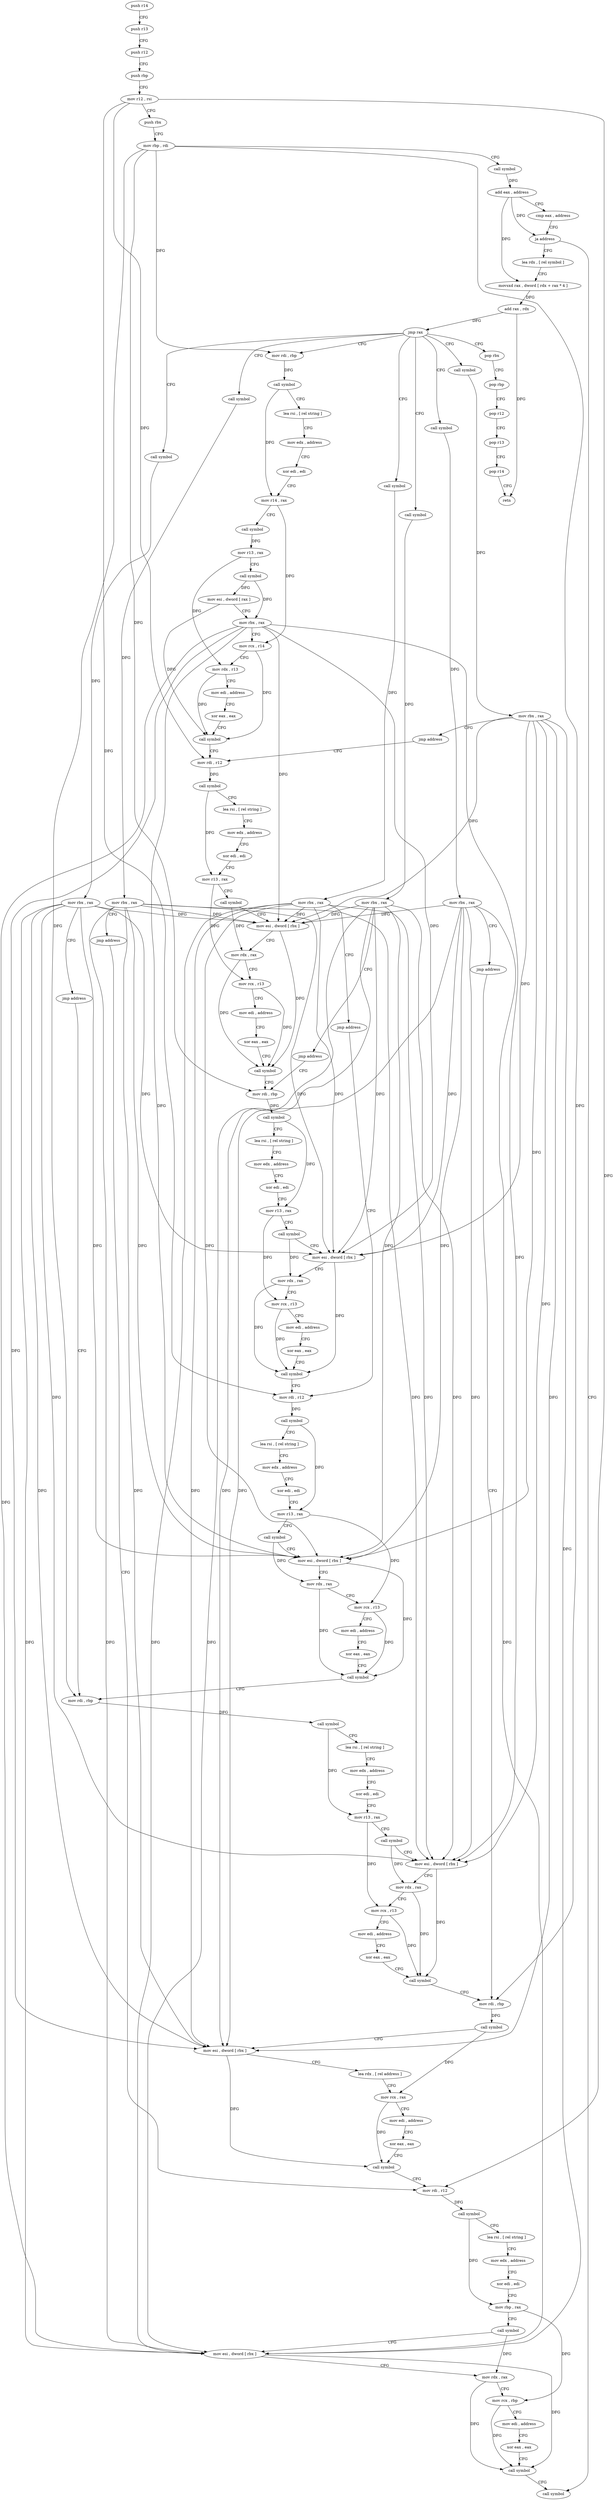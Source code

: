 digraph "func" {
"4218784" [label = "push r14" ]
"4218786" [label = "push r13" ]
"4218788" [label = "push r12" ]
"4218790" [label = "push rbp" ]
"4218791" [label = "mov r12 , rsi" ]
"4218794" [label = "push rbx" ]
"4218795" [label = "mov rbp , rdi" ]
"4218798" [label = "call symbol" ]
"4218803" [label = "add eax , address" ]
"4218806" [label = "cmp eax , address" ]
"4218809" [label = "ja address" ]
"4219175" [label = "call symbol" ]
"4218815" [label = "lea rdx , [ rel symbol ]" ]
"4218822" [label = "movsxd rax , dword [ rdx + rax * 4 ]" ]
"4218826" [label = "add rax , rdx" ]
"4218829" [label = "jmp rax" ]
"4218832" [label = "mov rdi , rbp" ]
"4219184" [label = "pop rbx" ]
"4219200" [label = "call symbol" ]
"4219216" [label = "call symbol" ]
"4219232" [label = "call symbol" ]
"4219248" [label = "call symbol" ]
"4219264" [label = "call symbol" ]
"4219280" [label = "call symbol" ]
"4218835" [label = "call symbol" ]
"4218840" [label = "lea rsi , [ rel string ]" ]
"4218847" [label = "mov edx , address" ]
"4218852" [label = "xor edi , edi" ]
"4218854" [label = "mov r14 , rax" ]
"4218857" [label = "call symbol" ]
"4218862" [label = "mov r13 , rax" ]
"4218865" [label = "call symbol" ]
"4218870" [label = "mov esi , dword [ rax ]" ]
"4218872" [label = "mov rbx , rax" ]
"4218875" [label = "mov rcx , r14" ]
"4218878" [label = "mov rdx , r13" ]
"4218881" [label = "mov edi , address" ]
"4218886" [label = "xor eax , eax" ]
"4218888" [label = "call symbol" ]
"4218893" [label = "mov rdi , r12" ]
"4219185" [label = "pop rbp" ]
"4219186" [label = "pop r12" ]
"4219188" [label = "pop r13" ]
"4219190" [label = "pop r14" ]
"4219192" [label = "retn" ]
"4219205" [label = "mov rbx , rax" ]
"4219208" [label = "jmp address" ]
"4219125" [label = "mov rdi , r12" ]
"4219221" [label = "mov rbx , rax" ]
"4219224" [label = "jmp address" ]
"4219093" [label = "mov rdi , rbp" ]
"4219237" [label = "mov rbx , rax" ]
"4219240" [label = "jmp address" ]
"4219043" [label = "mov rdi , rbp" ]
"4219253" [label = "mov rbx , rax" ]
"4219256" [label = "jmp address" ]
"4218993" [label = "mov rdi , r12" ]
"4219269" [label = "mov rbx , rax" ]
"4219272" [label = "jmp address" ]
"4218943" [label = "mov rdi , rbp" ]
"4219285" [label = "mov rbx , rax" ]
"4219288" [label = "jmp address" ]
"4219128" [label = "call symbol" ]
"4219133" [label = "lea rsi , [ rel string ]" ]
"4219140" [label = "mov edx , address" ]
"4219145" [label = "xor edi , edi" ]
"4219147" [label = "mov rbp , rax" ]
"4219150" [label = "call symbol" ]
"4219155" [label = "mov esi , dword [ rbx ]" ]
"4219157" [label = "mov rdx , rax" ]
"4219160" [label = "mov rcx , rbp" ]
"4219163" [label = "mov edi , address" ]
"4219168" [label = "xor eax , eax" ]
"4219170" [label = "call symbol" ]
"4219096" [label = "call symbol" ]
"4219101" [label = "mov esi , dword [ rbx ]" ]
"4219103" [label = "lea rdx , [ rel address ]" ]
"4219110" [label = "mov rcx , rax" ]
"4219113" [label = "mov edi , address" ]
"4219118" [label = "xor eax , eax" ]
"4219120" [label = "call symbol" ]
"4219046" [label = "call symbol" ]
"4219051" [label = "lea rsi , [ rel string ]" ]
"4219058" [label = "mov edx , address" ]
"4219063" [label = "xor edi , edi" ]
"4219065" [label = "mov r13 , rax" ]
"4219068" [label = "call symbol" ]
"4219073" [label = "mov esi , dword [ rbx ]" ]
"4219075" [label = "mov rdx , rax" ]
"4219078" [label = "mov rcx , r13" ]
"4219081" [label = "mov edi , address" ]
"4219086" [label = "xor eax , eax" ]
"4219088" [label = "call symbol" ]
"4218996" [label = "call symbol" ]
"4219001" [label = "lea rsi , [ rel string ]" ]
"4219008" [label = "mov edx , address" ]
"4219013" [label = "xor edi , edi" ]
"4219015" [label = "mov r13 , rax" ]
"4219018" [label = "call symbol" ]
"4219023" [label = "mov esi , dword [ rbx ]" ]
"4219025" [label = "mov rdx , rax" ]
"4219028" [label = "mov rcx , r13" ]
"4219031" [label = "mov edi , address" ]
"4219036" [label = "xor eax , eax" ]
"4219038" [label = "call symbol" ]
"4218946" [label = "call symbol" ]
"4218951" [label = "lea rsi , [ rel string ]" ]
"4218958" [label = "mov edx , address" ]
"4218963" [label = "xor edi , edi" ]
"4218965" [label = "mov r13 , rax" ]
"4218968" [label = "call symbol" ]
"4218973" [label = "mov esi , dword [ rbx ]" ]
"4218975" [label = "mov rdx , rax" ]
"4218978" [label = "mov rcx , r13" ]
"4218981" [label = "mov edi , address" ]
"4218986" [label = "xor eax , eax" ]
"4218988" [label = "call symbol" ]
"4218896" [label = "call symbol" ]
"4218901" [label = "lea rsi , [ rel string ]" ]
"4218908" [label = "mov edx , address" ]
"4218913" [label = "xor edi , edi" ]
"4218915" [label = "mov r13 , rax" ]
"4218918" [label = "call symbol" ]
"4218923" [label = "mov esi , dword [ rbx ]" ]
"4218925" [label = "mov rdx , rax" ]
"4218928" [label = "mov rcx , r13" ]
"4218931" [label = "mov edi , address" ]
"4218936" [label = "xor eax , eax" ]
"4218938" [label = "call symbol" ]
"4218784" -> "4218786" [ label = "CFG" ]
"4218786" -> "4218788" [ label = "CFG" ]
"4218788" -> "4218790" [ label = "CFG" ]
"4218790" -> "4218791" [ label = "CFG" ]
"4218791" -> "4218794" [ label = "CFG" ]
"4218791" -> "4218893" [ label = "DFG" ]
"4218791" -> "4219125" [ label = "DFG" ]
"4218791" -> "4218993" [ label = "DFG" ]
"4218794" -> "4218795" [ label = "CFG" ]
"4218795" -> "4218798" [ label = "CFG" ]
"4218795" -> "4218832" [ label = "DFG" ]
"4218795" -> "4219093" [ label = "DFG" ]
"4218795" -> "4219043" [ label = "DFG" ]
"4218795" -> "4218943" [ label = "DFG" ]
"4218798" -> "4218803" [ label = "DFG" ]
"4218803" -> "4218806" [ label = "CFG" ]
"4218803" -> "4218809" [ label = "DFG" ]
"4218803" -> "4218822" [ label = "DFG" ]
"4218806" -> "4218809" [ label = "CFG" ]
"4218809" -> "4219175" [ label = "CFG" ]
"4218809" -> "4218815" [ label = "CFG" ]
"4218815" -> "4218822" [ label = "CFG" ]
"4218822" -> "4218826" [ label = "DFG" ]
"4218826" -> "4218829" [ label = "DFG" ]
"4218826" -> "4219192" [ label = "DFG" ]
"4218829" -> "4218832" [ label = "CFG" ]
"4218829" -> "4219184" [ label = "CFG" ]
"4218829" -> "4219200" [ label = "CFG" ]
"4218829" -> "4219216" [ label = "CFG" ]
"4218829" -> "4219232" [ label = "CFG" ]
"4218829" -> "4219248" [ label = "CFG" ]
"4218829" -> "4219264" [ label = "CFG" ]
"4218829" -> "4219280" [ label = "CFG" ]
"4218832" -> "4218835" [ label = "DFG" ]
"4219184" -> "4219185" [ label = "CFG" ]
"4219200" -> "4219205" [ label = "DFG" ]
"4219216" -> "4219221" [ label = "DFG" ]
"4219232" -> "4219237" [ label = "DFG" ]
"4219248" -> "4219253" [ label = "DFG" ]
"4219264" -> "4219269" [ label = "DFG" ]
"4219280" -> "4219285" [ label = "DFG" ]
"4218835" -> "4218840" [ label = "CFG" ]
"4218835" -> "4218854" [ label = "DFG" ]
"4218840" -> "4218847" [ label = "CFG" ]
"4218847" -> "4218852" [ label = "CFG" ]
"4218852" -> "4218854" [ label = "CFG" ]
"4218854" -> "4218857" [ label = "CFG" ]
"4218854" -> "4218875" [ label = "DFG" ]
"4218857" -> "4218862" [ label = "DFG" ]
"4218862" -> "4218865" [ label = "CFG" ]
"4218862" -> "4218878" [ label = "DFG" ]
"4218865" -> "4218870" [ label = "DFG" ]
"4218865" -> "4218872" [ label = "DFG" ]
"4218870" -> "4218872" [ label = "CFG" ]
"4218870" -> "4218888" [ label = "DFG" ]
"4218872" -> "4218875" [ label = "CFG" ]
"4218872" -> "4218923" [ label = "DFG" ]
"4218872" -> "4219155" [ label = "DFG" ]
"4218872" -> "4219101" [ label = "DFG" ]
"4218872" -> "4219073" [ label = "DFG" ]
"4218872" -> "4219023" [ label = "DFG" ]
"4218872" -> "4218973" [ label = "DFG" ]
"4218875" -> "4218878" [ label = "CFG" ]
"4218875" -> "4218888" [ label = "DFG" ]
"4218878" -> "4218881" [ label = "CFG" ]
"4218878" -> "4218888" [ label = "DFG" ]
"4218881" -> "4218886" [ label = "CFG" ]
"4218886" -> "4218888" [ label = "CFG" ]
"4218888" -> "4218893" [ label = "CFG" ]
"4218893" -> "4218896" [ label = "DFG" ]
"4219185" -> "4219186" [ label = "CFG" ]
"4219186" -> "4219188" [ label = "CFG" ]
"4219188" -> "4219190" [ label = "CFG" ]
"4219190" -> "4219192" [ label = "CFG" ]
"4219205" -> "4219208" [ label = "CFG" ]
"4219205" -> "4218923" [ label = "DFG" ]
"4219205" -> "4219155" [ label = "DFG" ]
"4219205" -> "4219101" [ label = "DFG" ]
"4219205" -> "4219073" [ label = "DFG" ]
"4219205" -> "4219023" [ label = "DFG" ]
"4219205" -> "4218973" [ label = "DFG" ]
"4219208" -> "4219125" [ label = "CFG" ]
"4219125" -> "4219128" [ label = "DFG" ]
"4219221" -> "4219224" [ label = "CFG" ]
"4219221" -> "4218923" [ label = "DFG" ]
"4219221" -> "4219155" [ label = "DFG" ]
"4219221" -> "4219101" [ label = "DFG" ]
"4219221" -> "4219073" [ label = "DFG" ]
"4219221" -> "4219023" [ label = "DFG" ]
"4219221" -> "4218973" [ label = "DFG" ]
"4219224" -> "4219093" [ label = "CFG" ]
"4219093" -> "4219096" [ label = "DFG" ]
"4219237" -> "4219240" [ label = "CFG" ]
"4219237" -> "4218923" [ label = "DFG" ]
"4219237" -> "4219155" [ label = "DFG" ]
"4219237" -> "4219101" [ label = "DFG" ]
"4219237" -> "4219073" [ label = "DFG" ]
"4219237" -> "4219023" [ label = "DFG" ]
"4219237" -> "4218973" [ label = "DFG" ]
"4219240" -> "4219043" [ label = "CFG" ]
"4219043" -> "4219046" [ label = "DFG" ]
"4219253" -> "4219256" [ label = "CFG" ]
"4219253" -> "4218923" [ label = "DFG" ]
"4219253" -> "4219155" [ label = "DFG" ]
"4219253" -> "4219101" [ label = "DFG" ]
"4219253" -> "4219073" [ label = "DFG" ]
"4219253" -> "4219023" [ label = "DFG" ]
"4219253" -> "4218973" [ label = "DFG" ]
"4219256" -> "4218993" [ label = "CFG" ]
"4218993" -> "4218996" [ label = "DFG" ]
"4219269" -> "4219272" [ label = "CFG" ]
"4219269" -> "4218923" [ label = "DFG" ]
"4219269" -> "4219155" [ label = "DFG" ]
"4219269" -> "4219101" [ label = "DFG" ]
"4219269" -> "4219073" [ label = "DFG" ]
"4219269" -> "4219023" [ label = "DFG" ]
"4219269" -> "4218973" [ label = "DFG" ]
"4219272" -> "4218943" [ label = "CFG" ]
"4218943" -> "4218946" [ label = "DFG" ]
"4219285" -> "4219288" [ label = "CFG" ]
"4219285" -> "4218923" [ label = "DFG" ]
"4219285" -> "4219155" [ label = "DFG" ]
"4219285" -> "4219101" [ label = "DFG" ]
"4219285" -> "4219073" [ label = "DFG" ]
"4219285" -> "4219023" [ label = "DFG" ]
"4219285" -> "4218973" [ label = "DFG" ]
"4219288" -> "4218893" [ label = "CFG" ]
"4219128" -> "4219133" [ label = "CFG" ]
"4219128" -> "4219147" [ label = "DFG" ]
"4219133" -> "4219140" [ label = "CFG" ]
"4219140" -> "4219145" [ label = "CFG" ]
"4219145" -> "4219147" [ label = "CFG" ]
"4219147" -> "4219150" [ label = "CFG" ]
"4219147" -> "4219160" [ label = "DFG" ]
"4219150" -> "4219155" [ label = "CFG" ]
"4219150" -> "4219157" [ label = "DFG" ]
"4219155" -> "4219157" [ label = "CFG" ]
"4219155" -> "4219170" [ label = "DFG" ]
"4219157" -> "4219160" [ label = "CFG" ]
"4219157" -> "4219170" [ label = "DFG" ]
"4219160" -> "4219163" [ label = "CFG" ]
"4219160" -> "4219170" [ label = "DFG" ]
"4219163" -> "4219168" [ label = "CFG" ]
"4219168" -> "4219170" [ label = "CFG" ]
"4219170" -> "4219175" [ label = "CFG" ]
"4219096" -> "4219101" [ label = "CFG" ]
"4219096" -> "4219110" [ label = "DFG" ]
"4219101" -> "4219103" [ label = "CFG" ]
"4219101" -> "4219120" [ label = "DFG" ]
"4219103" -> "4219110" [ label = "CFG" ]
"4219110" -> "4219113" [ label = "CFG" ]
"4219110" -> "4219120" [ label = "DFG" ]
"4219113" -> "4219118" [ label = "CFG" ]
"4219118" -> "4219120" [ label = "CFG" ]
"4219120" -> "4219125" [ label = "CFG" ]
"4219046" -> "4219051" [ label = "CFG" ]
"4219046" -> "4219065" [ label = "DFG" ]
"4219051" -> "4219058" [ label = "CFG" ]
"4219058" -> "4219063" [ label = "CFG" ]
"4219063" -> "4219065" [ label = "CFG" ]
"4219065" -> "4219068" [ label = "CFG" ]
"4219065" -> "4219078" [ label = "DFG" ]
"4219068" -> "4219073" [ label = "CFG" ]
"4219068" -> "4219075" [ label = "DFG" ]
"4219073" -> "4219075" [ label = "CFG" ]
"4219073" -> "4219088" [ label = "DFG" ]
"4219075" -> "4219078" [ label = "CFG" ]
"4219075" -> "4219088" [ label = "DFG" ]
"4219078" -> "4219081" [ label = "CFG" ]
"4219078" -> "4219088" [ label = "DFG" ]
"4219081" -> "4219086" [ label = "CFG" ]
"4219086" -> "4219088" [ label = "CFG" ]
"4219088" -> "4219093" [ label = "CFG" ]
"4218996" -> "4219001" [ label = "CFG" ]
"4218996" -> "4219015" [ label = "DFG" ]
"4219001" -> "4219008" [ label = "CFG" ]
"4219008" -> "4219013" [ label = "CFG" ]
"4219013" -> "4219015" [ label = "CFG" ]
"4219015" -> "4219018" [ label = "CFG" ]
"4219015" -> "4219028" [ label = "DFG" ]
"4219018" -> "4219023" [ label = "CFG" ]
"4219018" -> "4219025" [ label = "DFG" ]
"4219023" -> "4219025" [ label = "CFG" ]
"4219023" -> "4219038" [ label = "DFG" ]
"4219025" -> "4219028" [ label = "CFG" ]
"4219025" -> "4219038" [ label = "DFG" ]
"4219028" -> "4219031" [ label = "CFG" ]
"4219028" -> "4219038" [ label = "DFG" ]
"4219031" -> "4219036" [ label = "CFG" ]
"4219036" -> "4219038" [ label = "CFG" ]
"4219038" -> "4219043" [ label = "CFG" ]
"4218946" -> "4218951" [ label = "CFG" ]
"4218946" -> "4218965" [ label = "DFG" ]
"4218951" -> "4218958" [ label = "CFG" ]
"4218958" -> "4218963" [ label = "CFG" ]
"4218963" -> "4218965" [ label = "CFG" ]
"4218965" -> "4218968" [ label = "CFG" ]
"4218965" -> "4218978" [ label = "DFG" ]
"4218968" -> "4218973" [ label = "CFG" ]
"4218968" -> "4218975" [ label = "DFG" ]
"4218973" -> "4218975" [ label = "CFG" ]
"4218973" -> "4218988" [ label = "DFG" ]
"4218975" -> "4218978" [ label = "CFG" ]
"4218975" -> "4218988" [ label = "DFG" ]
"4218978" -> "4218981" [ label = "CFG" ]
"4218978" -> "4218988" [ label = "DFG" ]
"4218981" -> "4218986" [ label = "CFG" ]
"4218986" -> "4218988" [ label = "CFG" ]
"4218988" -> "4218993" [ label = "CFG" ]
"4218896" -> "4218901" [ label = "CFG" ]
"4218896" -> "4218915" [ label = "DFG" ]
"4218901" -> "4218908" [ label = "CFG" ]
"4218908" -> "4218913" [ label = "CFG" ]
"4218913" -> "4218915" [ label = "CFG" ]
"4218915" -> "4218918" [ label = "CFG" ]
"4218915" -> "4218928" [ label = "DFG" ]
"4218918" -> "4218923" [ label = "CFG" ]
"4218918" -> "4218925" [ label = "DFG" ]
"4218923" -> "4218925" [ label = "CFG" ]
"4218923" -> "4218938" [ label = "DFG" ]
"4218925" -> "4218928" [ label = "CFG" ]
"4218925" -> "4218938" [ label = "DFG" ]
"4218928" -> "4218931" [ label = "CFG" ]
"4218928" -> "4218938" [ label = "DFG" ]
"4218931" -> "4218936" [ label = "CFG" ]
"4218936" -> "4218938" [ label = "CFG" ]
"4218938" -> "4218943" [ label = "CFG" ]
}
